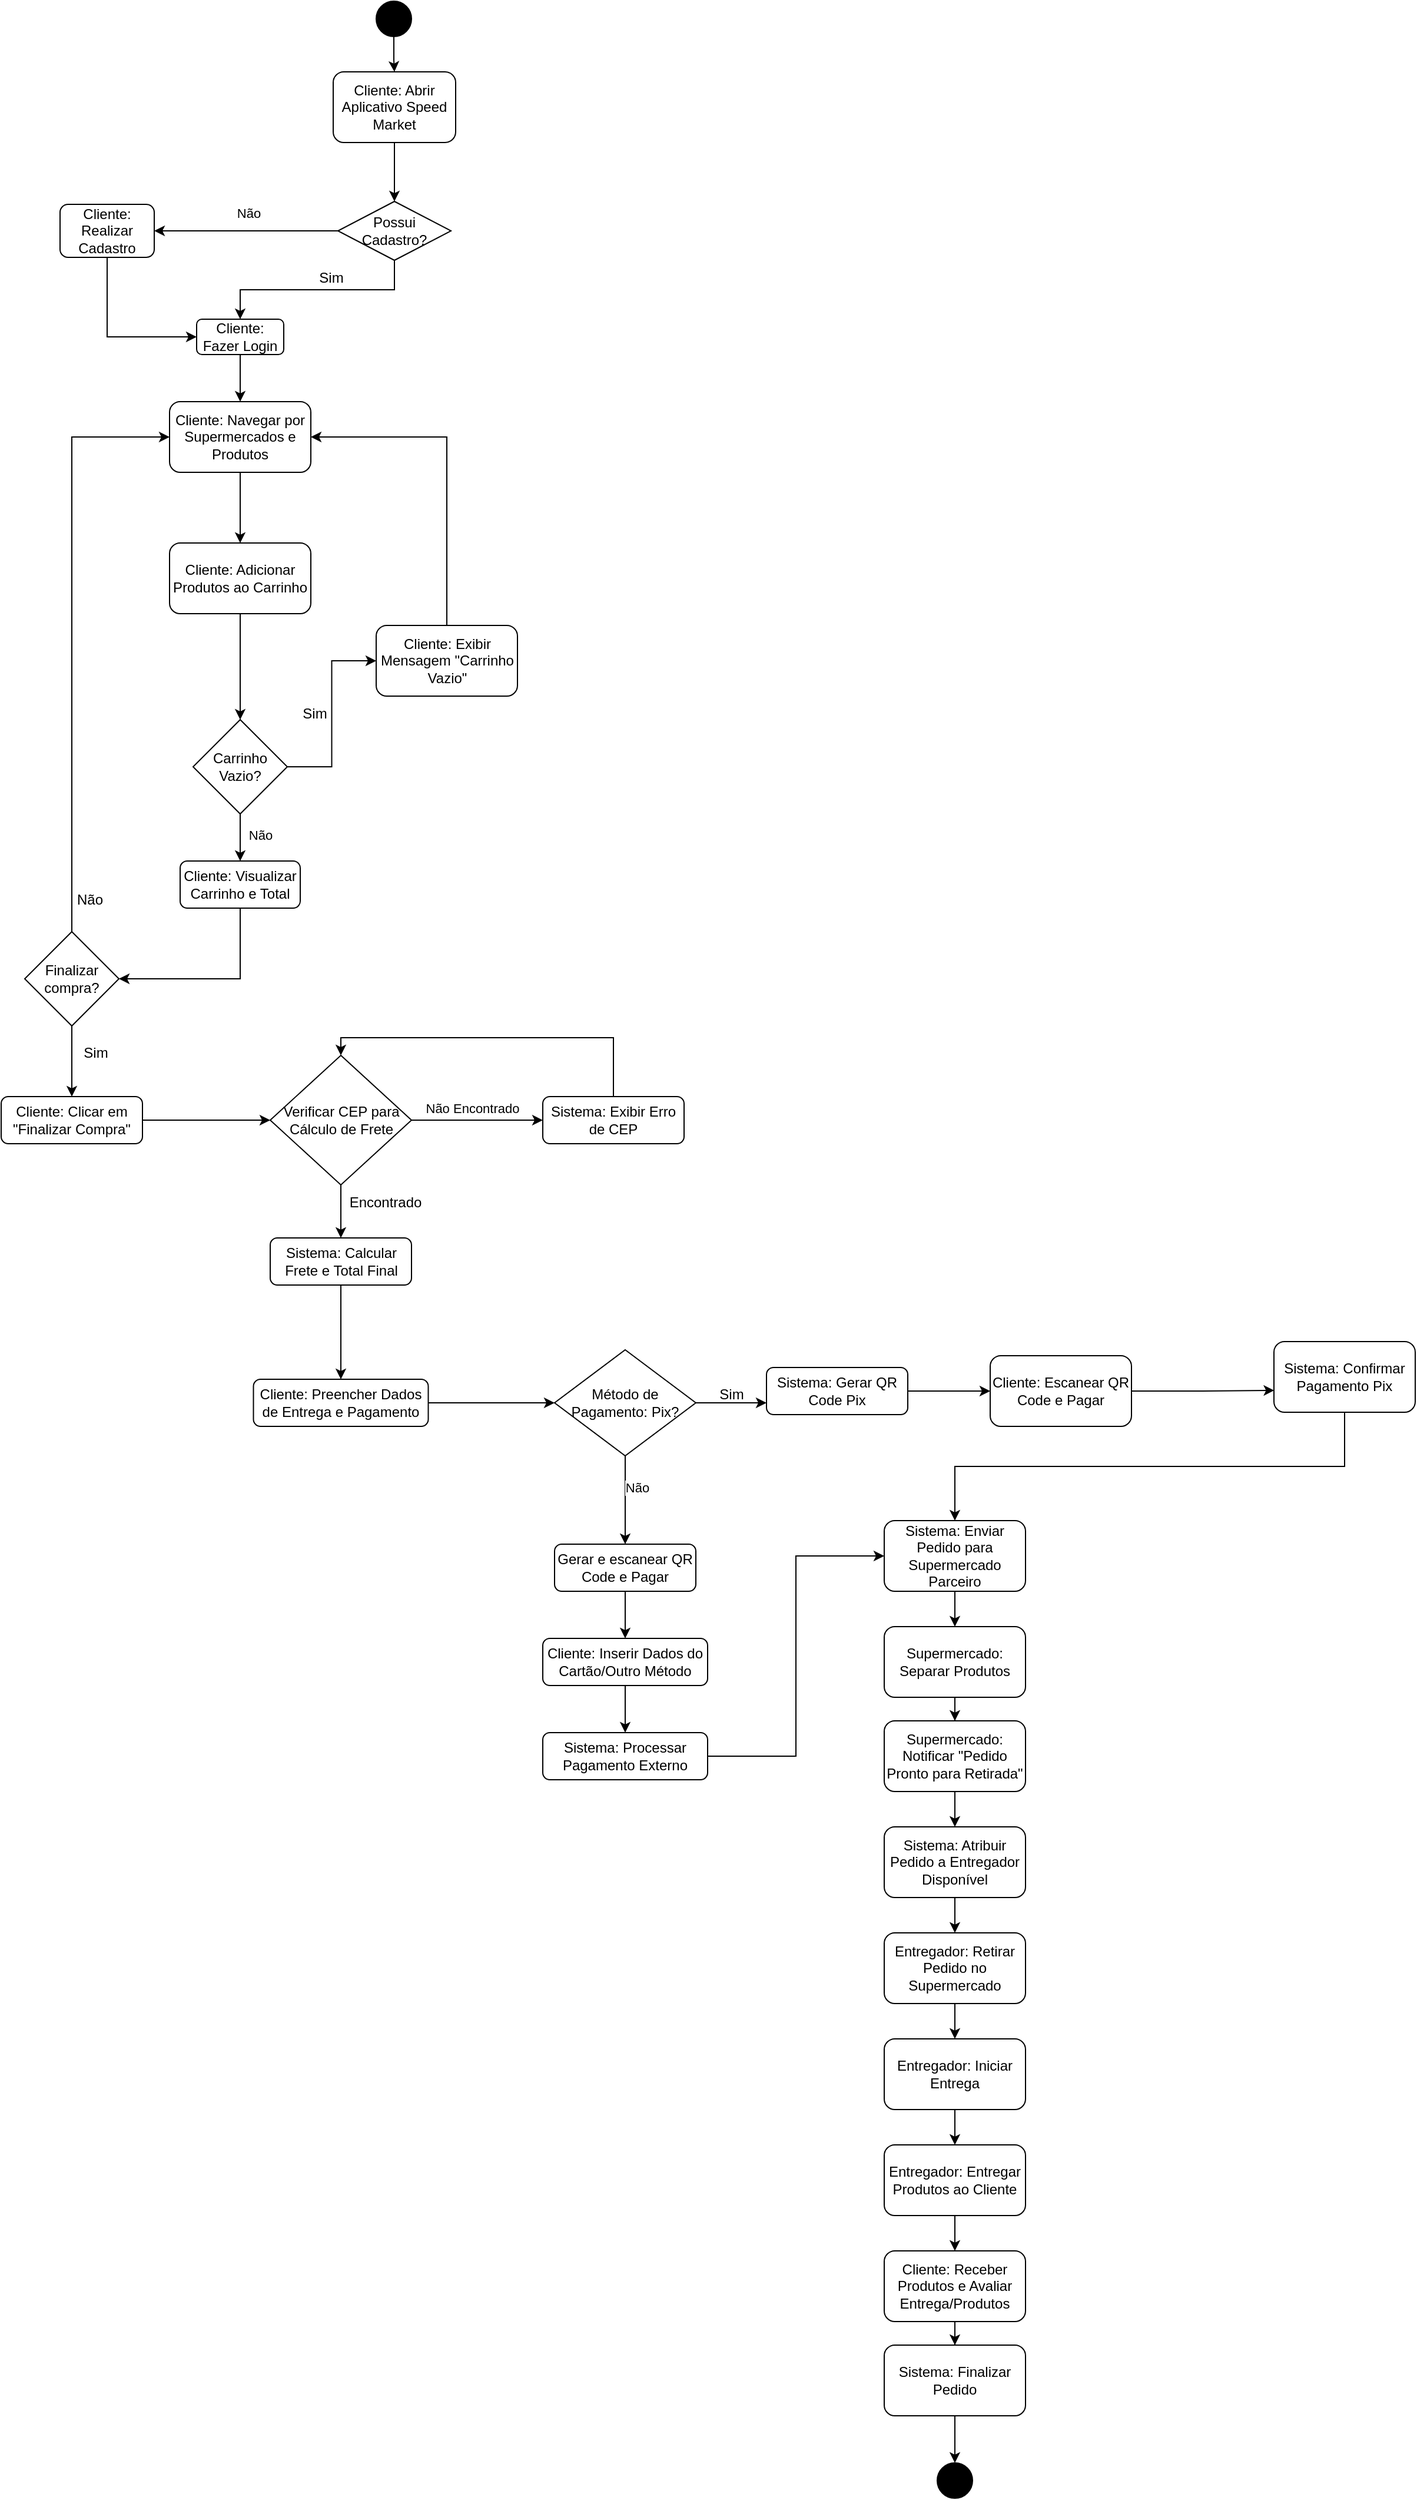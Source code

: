 <mxfile version="27.1.3">
  <diagram name="Página-1" id="RCkwSRieFi2VxH82FPsX">
    <mxGraphModel dx="1895" dy="1022" grid="1" gridSize="10" guides="1" tooltips="1" connect="1" arrows="1" fold="1" page="1" pageScale="1" pageWidth="827" pageHeight="1169" math="0" shadow="0">
      <root>
        <mxCell id="0" />
        <mxCell id="1" parent="0" />
        <mxCell id="N4ovOgpXW6UhhT6kRUzo-10" style="edgeStyle=orthogonalEdgeStyle;rounded=0;orthogonalLoop=1;jettySize=auto;html=1;exitX=0.5;exitY=1;exitDx=0;exitDy=0;" edge="1" parent="1" source="N4ovOgpXW6UhhT6kRUzo-1" target="N4ovOgpXW6UhhT6kRUzo-2">
          <mxGeometry relative="1" as="geometry" />
        </mxCell>
        <mxCell id="N4ovOgpXW6UhhT6kRUzo-1" value="" style="ellipse;whiteSpace=wrap;html=1;aspect=fixed;gradientColor=none;fillColor=#000000;" vertex="1" parent="1">
          <mxGeometry x="418.5" y="10" width="30" height="30" as="geometry" />
        </mxCell>
        <mxCell id="N4ovOgpXW6UhhT6kRUzo-9" style="edgeStyle=orthogonalEdgeStyle;rounded=0;orthogonalLoop=1;jettySize=auto;html=1;exitX=0.5;exitY=1;exitDx=0;exitDy=0;entryX=0.5;entryY=0;entryDx=0;entryDy=0;" edge="1" parent="1" source="N4ovOgpXW6UhhT6kRUzo-2" target="N4ovOgpXW6UhhT6kRUzo-3">
          <mxGeometry relative="1" as="geometry" />
        </mxCell>
        <mxCell id="N4ovOgpXW6UhhT6kRUzo-2" value="Cliente: Abrir Aplicativo Speed Market" style="rounded=1;whiteSpace=wrap;html=1;" vertex="1" parent="1">
          <mxGeometry x="382" y="70" width="104" height="60" as="geometry" />
        </mxCell>
        <mxCell id="N4ovOgpXW6UhhT6kRUzo-7" style="edgeStyle=orthogonalEdgeStyle;rounded=0;orthogonalLoop=1;jettySize=auto;html=1;exitX=0.5;exitY=1;exitDx=0;exitDy=0;" edge="1" parent="1" source="N4ovOgpXW6UhhT6kRUzo-3" target="N4ovOgpXW6UhhT6kRUzo-6">
          <mxGeometry relative="1" as="geometry" />
        </mxCell>
        <mxCell id="N4ovOgpXW6UhhT6kRUzo-8" style="edgeStyle=orthogonalEdgeStyle;rounded=0;orthogonalLoop=1;jettySize=auto;html=1;exitX=0;exitY=0.5;exitDx=0;exitDy=0;entryX=1;entryY=0.5;entryDx=0;entryDy=0;" edge="1" parent="1" source="N4ovOgpXW6UhhT6kRUzo-3" target="N4ovOgpXW6UhhT6kRUzo-5">
          <mxGeometry relative="1" as="geometry" />
        </mxCell>
        <mxCell id="N4ovOgpXW6UhhT6kRUzo-12" value="Não" style="edgeLabel;html=1;align=center;verticalAlign=middle;resizable=0;points=[];" vertex="1" connectable="0" parent="N4ovOgpXW6UhhT6kRUzo-8">
          <mxGeometry x="-0.313" y="4" relative="1" as="geometry">
            <mxPoint x="-23" y="-19" as="offset" />
          </mxGeometry>
        </mxCell>
        <mxCell id="N4ovOgpXW6UhhT6kRUzo-3" value="Possui Cadastro?" style="rhombus;whiteSpace=wrap;html=1;" vertex="1" parent="1">
          <mxGeometry x="386" y="180" width="96" height="50" as="geometry" />
        </mxCell>
        <mxCell id="N4ovOgpXW6UhhT6kRUzo-11" style="edgeStyle=orthogonalEdgeStyle;rounded=0;orthogonalLoop=1;jettySize=auto;html=1;exitX=0.5;exitY=1;exitDx=0;exitDy=0;entryX=0;entryY=0.5;entryDx=0;entryDy=0;" edge="1" parent="1" source="N4ovOgpXW6UhhT6kRUzo-5" target="N4ovOgpXW6UhhT6kRUzo-6">
          <mxGeometry relative="1" as="geometry" />
        </mxCell>
        <mxCell id="N4ovOgpXW6UhhT6kRUzo-5" value="Cliente: Realizar Cadastro" style="rounded=1;whiteSpace=wrap;html=1;" vertex="1" parent="1">
          <mxGeometry x="150" y="182.5" width="80" height="45" as="geometry" />
        </mxCell>
        <mxCell id="N4ovOgpXW6UhhT6kRUzo-17" style="edgeStyle=orthogonalEdgeStyle;rounded=0;orthogonalLoop=1;jettySize=auto;html=1;exitX=0.5;exitY=1;exitDx=0;exitDy=0;entryX=0.5;entryY=0;entryDx=0;entryDy=0;" edge="1" parent="1" source="N4ovOgpXW6UhhT6kRUzo-6" target="N4ovOgpXW6UhhT6kRUzo-14">
          <mxGeometry relative="1" as="geometry" />
        </mxCell>
        <mxCell id="N4ovOgpXW6UhhT6kRUzo-6" value="Cliente: Fazer Login" style="rounded=1;whiteSpace=wrap;html=1;" vertex="1" parent="1">
          <mxGeometry x="266" y="280" width="74" height="30" as="geometry" />
        </mxCell>
        <mxCell id="N4ovOgpXW6UhhT6kRUzo-13" value="Sim" style="text;html=1;align=center;verticalAlign=middle;resizable=0;points=[];autosize=1;strokeColor=none;fillColor=none;" vertex="1" parent="1">
          <mxGeometry x="360" y="230" width="40" height="30" as="geometry" />
        </mxCell>
        <mxCell id="N4ovOgpXW6UhhT6kRUzo-18" style="edgeStyle=orthogonalEdgeStyle;rounded=0;orthogonalLoop=1;jettySize=auto;html=1;exitX=0.5;exitY=1;exitDx=0;exitDy=0;" edge="1" parent="1" source="N4ovOgpXW6UhhT6kRUzo-56" target="N4ovOgpXW6UhhT6kRUzo-15">
          <mxGeometry relative="1" as="geometry" />
        </mxCell>
        <mxCell id="N4ovOgpXW6UhhT6kRUzo-14" value="Cliente: Navegar por Supermercados e Produtos" style="rounded=1;whiteSpace=wrap;html=1;" vertex="1" parent="1">
          <mxGeometry x="243" y="350" width="120" height="60" as="geometry" />
        </mxCell>
        <mxCell id="N4ovOgpXW6UhhT6kRUzo-23" style="edgeStyle=orthogonalEdgeStyle;rounded=0;orthogonalLoop=1;jettySize=auto;html=1;exitX=1;exitY=0.5;exitDx=0;exitDy=0;entryX=0.5;entryY=0;entryDx=0;entryDy=0;" edge="1" parent="1" source="N4ovOgpXW6UhhT6kRUzo-15" target="N4ovOgpXW6UhhT6kRUzo-22">
          <mxGeometry relative="1" as="geometry" />
        </mxCell>
        <mxCell id="N4ovOgpXW6UhhT6kRUzo-24" value="Não" style="edgeLabel;html=1;align=center;verticalAlign=middle;resizable=0;points=[];" vertex="1" connectable="0" parent="N4ovOgpXW6UhhT6kRUzo-23">
          <mxGeometry x="-0.126" y="-1" relative="1" as="geometry">
            <mxPoint x="18" as="offset" />
          </mxGeometry>
        </mxCell>
        <mxCell id="N4ovOgpXW6UhhT6kRUzo-58" style="edgeStyle=orthogonalEdgeStyle;rounded=0;orthogonalLoop=1;jettySize=auto;html=1;exitX=0.5;exitY=0;exitDx=0;exitDy=0;entryX=0;entryY=0.5;entryDx=0;entryDy=0;" edge="1" parent="1" source="N4ovOgpXW6UhhT6kRUzo-15" target="N4ovOgpXW6UhhT6kRUzo-16">
          <mxGeometry relative="1" as="geometry" />
        </mxCell>
        <mxCell id="N4ovOgpXW6UhhT6kRUzo-15" value="Carrinho Vazio?" style="rhombus;whiteSpace=wrap;html=1;direction=south;" vertex="1" parent="1">
          <mxGeometry x="263" y="620" width="80" height="80" as="geometry" />
        </mxCell>
        <mxCell id="N4ovOgpXW6UhhT6kRUzo-20" style="edgeStyle=orthogonalEdgeStyle;rounded=0;orthogonalLoop=1;jettySize=auto;html=1;exitX=0.5;exitY=0;exitDx=0;exitDy=0;entryX=1;entryY=0.5;entryDx=0;entryDy=0;" edge="1" parent="1" source="N4ovOgpXW6UhhT6kRUzo-16" target="N4ovOgpXW6UhhT6kRUzo-14">
          <mxGeometry relative="1" as="geometry" />
        </mxCell>
        <mxCell id="N4ovOgpXW6UhhT6kRUzo-16" value="Cliente: Exibir Mensagem &quot;Carrinho Vazio&quot;" style="rounded=1;whiteSpace=wrap;html=1;" vertex="1" parent="1">
          <mxGeometry x="418.5" y="540" width="120" height="60" as="geometry" />
        </mxCell>
        <mxCell id="N4ovOgpXW6UhhT6kRUzo-21" value="Sim" style="text;html=1;align=center;verticalAlign=middle;resizable=0;points=[];autosize=1;strokeColor=none;fillColor=none;" vertex="1" parent="1">
          <mxGeometry x="346" y="600" width="40" height="30" as="geometry" />
        </mxCell>
        <mxCell id="N4ovOgpXW6UhhT6kRUzo-27" style="edgeStyle=orthogonalEdgeStyle;rounded=0;orthogonalLoop=1;jettySize=auto;html=1;exitX=0.5;exitY=1;exitDx=0;exitDy=0;entryX=1;entryY=0.5;entryDx=0;entryDy=0;" edge="1" parent="1" source="N4ovOgpXW6UhhT6kRUzo-22" target="N4ovOgpXW6UhhT6kRUzo-26">
          <mxGeometry relative="1" as="geometry" />
        </mxCell>
        <mxCell id="N4ovOgpXW6UhhT6kRUzo-22" value="Cliente: Visualizar Carrinho e Total" style="rounded=1;whiteSpace=wrap;html=1;" vertex="1" parent="1">
          <mxGeometry x="252" y="740" width="102" height="40" as="geometry" />
        </mxCell>
        <mxCell id="N4ovOgpXW6UhhT6kRUzo-35" style="edgeStyle=orthogonalEdgeStyle;rounded=0;orthogonalLoop=1;jettySize=auto;html=1;exitX=1;exitY=0.5;exitDx=0;exitDy=0;entryX=0;entryY=0.5;entryDx=0;entryDy=0;" edge="1" parent="1" source="N4ovOgpXW6UhhT6kRUzo-25" target="N4ovOgpXW6UhhT6kRUzo-32">
          <mxGeometry relative="1" as="geometry" />
        </mxCell>
        <mxCell id="N4ovOgpXW6UhhT6kRUzo-25" value="Cliente: Clicar em &quot;Finalizar Compra&quot;" style="rounded=1;whiteSpace=wrap;html=1;" vertex="1" parent="1">
          <mxGeometry x="100" y="940" width="120" height="40" as="geometry" />
        </mxCell>
        <mxCell id="N4ovOgpXW6UhhT6kRUzo-28" style="edgeStyle=orthogonalEdgeStyle;rounded=0;orthogonalLoop=1;jettySize=auto;html=1;exitX=0.5;exitY=0;exitDx=0;exitDy=0;entryX=0;entryY=0.5;entryDx=0;entryDy=0;" edge="1" parent="1" source="N4ovOgpXW6UhhT6kRUzo-26" target="N4ovOgpXW6UhhT6kRUzo-14">
          <mxGeometry relative="1" as="geometry" />
        </mxCell>
        <mxCell id="N4ovOgpXW6UhhT6kRUzo-29" style="edgeStyle=orthogonalEdgeStyle;rounded=0;orthogonalLoop=1;jettySize=auto;html=1;exitX=0.5;exitY=1;exitDx=0;exitDy=0;entryX=0.5;entryY=0;entryDx=0;entryDy=0;" edge="1" parent="1" source="N4ovOgpXW6UhhT6kRUzo-26" target="N4ovOgpXW6UhhT6kRUzo-25">
          <mxGeometry relative="1" as="geometry" />
        </mxCell>
        <mxCell id="N4ovOgpXW6UhhT6kRUzo-26" value="Finalizar compra?" style="rhombus;whiteSpace=wrap;html=1;" vertex="1" parent="1">
          <mxGeometry x="120" y="800" width="80" height="80" as="geometry" />
        </mxCell>
        <mxCell id="N4ovOgpXW6UhhT6kRUzo-30" value="Sim" style="text;html=1;align=center;verticalAlign=middle;resizable=0;points=[];autosize=1;strokeColor=none;fillColor=none;" vertex="1" parent="1">
          <mxGeometry x="160" y="888" width="40" height="30" as="geometry" />
        </mxCell>
        <mxCell id="N4ovOgpXW6UhhT6kRUzo-31" value="Não" style="text;html=1;align=center;verticalAlign=middle;resizable=0;points=[];autosize=1;strokeColor=none;fillColor=none;" vertex="1" parent="1">
          <mxGeometry x="150" y="758" width="50" height="30" as="geometry" />
        </mxCell>
        <mxCell id="N4ovOgpXW6UhhT6kRUzo-37" style="edgeStyle=orthogonalEdgeStyle;rounded=0;orthogonalLoop=1;jettySize=auto;html=1;exitX=0.5;exitY=1;exitDx=0;exitDy=0;" edge="1" parent="1" source="N4ovOgpXW6UhhT6kRUzo-32" target="N4ovOgpXW6UhhT6kRUzo-36">
          <mxGeometry relative="1" as="geometry" />
        </mxCell>
        <mxCell id="N4ovOgpXW6UhhT6kRUzo-40" style="edgeStyle=orthogonalEdgeStyle;rounded=0;orthogonalLoop=1;jettySize=auto;html=1;exitX=1;exitY=0.5;exitDx=0;exitDy=0;entryX=0;entryY=0.5;entryDx=0;entryDy=0;" edge="1" parent="1" source="N4ovOgpXW6UhhT6kRUzo-32" target="N4ovOgpXW6UhhT6kRUzo-33">
          <mxGeometry relative="1" as="geometry" />
        </mxCell>
        <mxCell id="N4ovOgpXW6UhhT6kRUzo-32" value="Verificar CEP para Cálculo de Frete" style="rhombus;whiteSpace=wrap;html=1;" vertex="1" parent="1">
          <mxGeometry x="328.5" y="905" width="120" height="110" as="geometry" />
        </mxCell>
        <mxCell id="N4ovOgpXW6UhhT6kRUzo-34" style="edgeStyle=orthogonalEdgeStyle;rounded=0;orthogonalLoop=1;jettySize=auto;html=1;exitX=0.5;exitY=0;exitDx=0;exitDy=0;entryX=0.5;entryY=0;entryDx=0;entryDy=0;" edge="1" parent="1" source="N4ovOgpXW6UhhT6kRUzo-33" target="N4ovOgpXW6UhhT6kRUzo-32">
          <mxGeometry relative="1" as="geometry">
            <Array as="points">
              <mxPoint x="620" y="890" />
              <mxPoint x="389" y="890" />
            </Array>
          </mxGeometry>
        </mxCell>
        <mxCell id="N4ovOgpXW6UhhT6kRUzo-39" value="Não Encontrado" style="edgeLabel;html=1;align=center;verticalAlign=middle;resizable=0;points=[];" vertex="1" connectable="0" parent="N4ovOgpXW6UhhT6kRUzo-34">
          <mxGeometry x="-0.004" y="-1" relative="1" as="geometry">
            <mxPoint x="-23" y="61" as="offset" />
          </mxGeometry>
        </mxCell>
        <mxCell id="N4ovOgpXW6UhhT6kRUzo-33" value="Sistema: Exibir Erro de CEP" style="rounded=1;whiteSpace=wrap;html=1;" vertex="1" parent="1">
          <mxGeometry x="560" y="940" width="120" height="40" as="geometry" />
        </mxCell>
        <mxCell id="N4ovOgpXW6UhhT6kRUzo-42" style="edgeStyle=orthogonalEdgeStyle;rounded=0;orthogonalLoop=1;jettySize=auto;html=1;exitX=0.5;exitY=1;exitDx=0;exitDy=0;entryX=0.5;entryY=0;entryDx=0;entryDy=0;" edge="1" parent="1" source="N4ovOgpXW6UhhT6kRUzo-36" target="N4ovOgpXW6UhhT6kRUzo-41">
          <mxGeometry relative="1" as="geometry" />
        </mxCell>
        <mxCell id="N4ovOgpXW6UhhT6kRUzo-36" value="Sistema: Calcular Frete e Total Final" style="rounded=1;whiteSpace=wrap;html=1;" vertex="1" parent="1">
          <mxGeometry x="328.5" y="1060" width="120" height="40" as="geometry" />
        </mxCell>
        <mxCell id="N4ovOgpXW6UhhT6kRUzo-38" value="Encontrado" style="text;html=1;align=center;verticalAlign=middle;resizable=0;points=[];autosize=1;strokeColor=none;fillColor=none;" vertex="1" parent="1">
          <mxGeometry x="386" y="1015" width="80" height="30" as="geometry" />
        </mxCell>
        <mxCell id="N4ovOgpXW6UhhT6kRUzo-50" style="edgeStyle=orthogonalEdgeStyle;rounded=0;orthogonalLoop=1;jettySize=auto;html=1;exitX=1;exitY=0.5;exitDx=0;exitDy=0;entryX=0;entryY=0.5;entryDx=0;entryDy=0;" edge="1" parent="1" source="N4ovOgpXW6UhhT6kRUzo-41" target="N4ovOgpXW6UhhT6kRUzo-43">
          <mxGeometry relative="1" as="geometry" />
        </mxCell>
        <mxCell id="N4ovOgpXW6UhhT6kRUzo-41" value="Cliente: Preencher Dados de Entrega e Pagamento" style="rounded=1;whiteSpace=wrap;html=1;" vertex="1" parent="1">
          <mxGeometry x="314.25" y="1180" width="148.5" height="40" as="geometry" />
        </mxCell>
        <mxCell id="N4ovOgpXW6UhhT6kRUzo-49" style="edgeStyle=orthogonalEdgeStyle;rounded=0;orthogonalLoop=1;jettySize=auto;html=1;exitX=1;exitY=0.5;exitDx=0;exitDy=0;entryX=0;entryY=0.75;entryDx=0;entryDy=0;" edge="1" parent="1" source="N4ovOgpXW6UhhT6kRUzo-43" target="N4ovOgpXW6UhhT6kRUzo-44">
          <mxGeometry relative="1" as="geometry" />
        </mxCell>
        <mxCell id="N4ovOgpXW6UhhT6kRUzo-52" style="edgeStyle=orthogonalEdgeStyle;rounded=0;orthogonalLoop=1;jettySize=auto;html=1;exitX=0.5;exitY=1;exitDx=0;exitDy=0;entryX=0.5;entryY=0;entryDx=0;entryDy=0;" edge="1" parent="1" source="N4ovOgpXW6UhhT6kRUzo-43" target="N4ovOgpXW6UhhT6kRUzo-51">
          <mxGeometry relative="1" as="geometry" />
        </mxCell>
        <mxCell id="N4ovOgpXW6UhhT6kRUzo-53" value="Não" style="edgeLabel;html=1;align=center;verticalAlign=middle;resizable=0;points=[];" vertex="1" connectable="0" parent="N4ovOgpXW6UhhT6kRUzo-52">
          <mxGeometry x="-0.253" y="6" relative="1" as="geometry">
            <mxPoint x="4" y="-1" as="offset" />
          </mxGeometry>
        </mxCell>
        <mxCell id="N4ovOgpXW6UhhT6kRUzo-43" value="Método de Pagamento: Pix?" style="rhombus;whiteSpace=wrap;html=1;" vertex="1" parent="1">
          <mxGeometry x="570" y="1155" width="120" height="90" as="geometry" />
        </mxCell>
        <mxCell id="N4ovOgpXW6UhhT6kRUzo-47" style="edgeStyle=orthogonalEdgeStyle;rounded=0;orthogonalLoop=1;jettySize=auto;html=1;exitX=1;exitY=0.5;exitDx=0;exitDy=0;" edge="1" parent="1" source="N4ovOgpXW6UhhT6kRUzo-44" target="N4ovOgpXW6UhhT6kRUzo-59">
          <mxGeometry relative="1" as="geometry" />
        </mxCell>
        <mxCell id="N4ovOgpXW6UhhT6kRUzo-44" value="Sistema: Gerar QR Code Pix" style="rounded=1;whiteSpace=wrap;html=1;" vertex="1" parent="1">
          <mxGeometry x="750" y="1170" width="120" height="40" as="geometry" />
        </mxCell>
        <mxCell id="N4ovOgpXW6UhhT6kRUzo-66" style="edgeStyle=orthogonalEdgeStyle;rounded=0;orthogonalLoop=1;jettySize=auto;html=1;exitX=0.5;exitY=1;exitDx=0;exitDy=0;entryX=0.5;entryY=0;entryDx=0;entryDy=0;" edge="1" parent="1" source="N4ovOgpXW6UhhT6kRUzo-51" target="N4ovOgpXW6UhhT6kRUzo-61">
          <mxGeometry relative="1" as="geometry" />
        </mxCell>
        <mxCell id="N4ovOgpXW6UhhT6kRUzo-51" value="Gerar e escanear QR Code e Pagar" style="rounded=1;whiteSpace=wrap;html=1;" vertex="1" parent="1">
          <mxGeometry x="570" y="1320" width="120" height="40" as="geometry" />
        </mxCell>
        <mxCell id="N4ovOgpXW6UhhT6kRUzo-54" value="Sim" style="text;html=1;align=center;verticalAlign=middle;resizable=0;points=[];autosize=1;strokeColor=none;fillColor=none;" vertex="1" parent="1">
          <mxGeometry x="700" y="1178" width="40" height="30" as="geometry" />
        </mxCell>
        <mxCell id="N4ovOgpXW6UhhT6kRUzo-57" value="" style="edgeStyle=orthogonalEdgeStyle;rounded=0;orthogonalLoop=1;jettySize=auto;html=1;exitX=0.5;exitY=1;exitDx=0;exitDy=0;" edge="1" parent="1" source="N4ovOgpXW6UhhT6kRUzo-14" target="N4ovOgpXW6UhhT6kRUzo-56">
          <mxGeometry relative="1" as="geometry">
            <mxPoint x="303" y="410" as="sourcePoint" />
            <mxPoint x="303" y="620" as="targetPoint" />
          </mxGeometry>
        </mxCell>
        <mxCell id="N4ovOgpXW6UhhT6kRUzo-56" value="Cliente: Adicionar Produtos ao Carrinho" style="rounded=1;whiteSpace=wrap;html=1;" vertex="1" parent="1">
          <mxGeometry x="243" y="470" width="120" height="60" as="geometry" />
        </mxCell>
        <mxCell id="N4ovOgpXW6UhhT6kRUzo-60" style="edgeStyle=orthogonalEdgeStyle;rounded=0;orthogonalLoop=1;jettySize=auto;html=1;exitX=1;exitY=0.5;exitDx=0;exitDy=0;entryX=0.002;entryY=0.691;entryDx=0;entryDy=0;entryPerimeter=0;" edge="1" parent="1" source="N4ovOgpXW6UhhT6kRUzo-59" target="N4ovOgpXW6UhhT6kRUzo-64">
          <mxGeometry relative="1" as="geometry">
            <mxPoint x="1110" y="1190" as="targetPoint" />
          </mxGeometry>
        </mxCell>
        <mxCell id="N4ovOgpXW6UhhT6kRUzo-59" value="Cliente: Escanear QR Code e Pagar" style="rounded=1;whiteSpace=wrap;html=1;" vertex="1" parent="1">
          <mxGeometry x="940" y="1160" width="120" height="60" as="geometry" />
        </mxCell>
        <mxCell id="N4ovOgpXW6UhhT6kRUzo-67" style="edgeStyle=orthogonalEdgeStyle;rounded=0;orthogonalLoop=1;jettySize=auto;html=1;exitX=0.5;exitY=1;exitDx=0;exitDy=0;entryX=0.5;entryY=0;entryDx=0;entryDy=0;" edge="1" parent="1" source="N4ovOgpXW6UhhT6kRUzo-61" target="N4ovOgpXW6UhhT6kRUzo-62">
          <mxGeometry relative="1" as="geometry" />
        </mxCell>
        <mxCell id="N4ovOgpXW6UhhT6kRUzo-61" value="Cliente: Inserir Dados do Cartão/Outro Método" style="rounded=1;whiteSpace=wrap;html=1;" vertex="1" parent="1">
          <mxGeometry x="560" y="1400" width="140" height="40" as="geometry" />
        </mxCell>
        <mxCell id="N4ovOgpXW6UhhT6kRUzo-69" style="edgeStyle=orthogonalEdgeStyle;rounded=0;orthogonalLoop=1;jettySize=auto;html=1;exitX=1;exitY=0.5;exitDx=0;exitDy=0;entryX=0;entryY=0.5;entryDx=0;entryDy=0;" edge="1" parent="1" source="N4ovOgpXW6UhhT6kRUzo-62" target="N4ovOgpXW6UhhT6kRUzo-68">
          <mxGeometry relative="1" as="geometry" />
        </mxCell>
        <mxCell id="N4ovOgpXW6UhhT6kRUzo-62" value="Sistema: Processar Pagamento Externo" style="rounded=1;whiteSpace=wrap;html=1;" vertex="1" parent="1">
          <mxGeometry x="560" y="1480" width="140" height="40" as="geometry" />
        </mxCell>
        <mxCell id="N4ovOgpXW6UhhT6kRUzo-70" style="edgeStyle=orthogonalEdgeStyle;rounded=0;orthogonalLoop=1;jettySize=auto;html=1;exitX=0.5;exitY=1;exitDx=0;exitDy=0;entryX=0.5;entryY=0;entryDx=0;entryDy=0;" edge="1" parent="1" source="N4ovOgpXW6UhhT6kRUzo-64" target="N4ovOgpXW6UhhT6kRUzo-68">
          <mxGeometry relative="1" as="geometry" />
        </mxCell>
        <mxCell id="N4ovOgpXW6UhhT6kRUzo-64" value="Sistema: Confirmar Pagamento Pix" style="rounded=1;whiteSpace=wrap;html=1;" vertex="1" parent="1">
          <mxGeometry x="1181" y="1148" width="120" height="60" as="geometry" />
        </mxCell>
        <mxCell id="N4ovOgpXW6UhhT6kRUzo-80" style="edgeStyle=orthogonalEdgeStyle;rounded=0;orthogonalLoop=1;jettySize=auto;html=1;exitX=0.5;exitY=1;exitDx=0;exitDy=0;entryX=0.5;entryY=0;entryDx=0;entryDy=0;" edge="1" parent="1" source="N4ovOgpXW6UhhT6kRUzo-68" target="N4ovOgpXW6UhhT6kRUzo-71">
          <mxGeometry relative="1" as="geometry" />
        </mxCell>
        <mxCell id="N4ovOgpXW6UhhT6kRUzo-68" value="Sistema: Enviar Pedido para Supermercado Parceiro" style="rounded=1;whiteSpace=wrap;html=1;" vertex="1" parent="1">
          <mxGeometry x="850" y="1300" width="120" height="60" as="geometry" />
        </mxCell>
        <mxCell id="N4ovOgpXW6UhhT6kRUzo-81" style="edgeStyle=orthogonalEdgeStyle;rounded=0;orthogonalLoop=1;jettySize=auto;html=1;exitX=0.5;exitY=1;exitDx=0;exitDy=0;" edge="1" parent="1" source="N4ovOgpXW6UhhT6kRUzo-71" target="N4ovOgpXW6UhhT6kRUzo-72">
          <mxGeometry relative="1" as="geometry" />
        </mxCell>
        <mxCell id="N4ovOgpXW6UhhT6kRUzo-71" value="Supermercado: Separar Produtos" style="rounded=1;whiteSpace=wrap;html=1;" vertex="1" parent="1">
          <mxGeometry x="850" y="1390" width="120" height="60" as="geometry" />
        </mxCell>
        <mxCell id="N4ovOgpXW6UhhT6kRUzo-82" style="edgeStyle=orthogonalEdgeStyle;rounded=0;orthogonalLoop=1;jettySize=auto;html=1;exitX=0.5;exitY=1;exitDx=0;exitDy=0;entryX=0.5;entryY=0;entryDx=0;entryDy=0;" edge="1" parent="1" source="N4ovOgpXW6UhhT6kRUzo-72" target="N4ovOgpXW6UhhT6kRUzo-73">
          <mxGeometry relative="1" as="geometry" />
        </mxCell>
        <mxCell id="N4ovOgpXW6UhhT6kRUzo-72" value="Supermercado: Notificar &quot;Pedido Pronto para Retirada&quot;" style="rounded=1;whiteSpace=wrap;html=1;" vertex="1" parent="1">
          <mxGeometry x="850" y="1470" width="120" height="60" as="geometry" />
        </mxCell>
        <mxCell id="N4ovOgpXW6UhhT6kRUzo-83" style="edgeStyle=orthogonalEdgeStyle;rounded=0;orthogonalLoop=1;jettySize=auto;html=1;exitX=0.5;exitY=1;exitDx=0;exitDy=0;" edge="1" parent="1" source="N4ovOgpXW6UhhT6kRUzo-73" target="N4ovOgpXW6UhhT6kRUzo-74">
          <mxGeometry relative="1" as="geometry" />
        </mxCell>
        <mxCell id="N4ovOgpXW6UhhT6kRUzo-73" value="Sistema: Atribuir Pedido a Entregador Disponível" style="rounded=1;whiteSpace=wrap;html=1;" vertex="1" parent="1">
          <mxGeometry x="850" y="1560" width="120" height="60" as="geometry" />
        </mxCell>
        <mxCell id="N4ovOgpXW6UhhT6kRUzo-84" style="edgeStyle=orthogonalEdgeStyle;rounded=0;orthogonalLoop=1;jettySize=auto;html=1;exitX=0.5;exitY=1;exitDx=0;exitDy=0;" edge="1" parent="1" source="N4ovOgpXW6UhhT6kRUzo-74" target="N4ovOgpXW6UhhT6kRUzo-75">
          <mxGeometry relative="1" as="geometry" />
        </mxCell>
        <mxCell id="N4ovOgpXW6UhhT6kRUzo-74" value="Entregador: Retirar Pedido no Supermercado" style="rounded=1;whiteSpace=wrap;html=1;" vertex="1" parent="1">
          <mxGeometry x="850" y="1650" width="120" height="60" as="geometry" />
        </mxCell>
        <mxCell id="N4ovOgpXW6UhhT6kRUzo-85" style="edgeStyle=orthogonalEdgeStyle;rounded=0;orthogonalLoop=1;jettySize=auto;html=1;exitX=0.5;exitY=1;exitDx=0;exitDy=0;entryX=0.5;entryY=0;entryDx=0;entryDy=0;" edge="1" parent="1" source="N4ovOgpXW6UhhT6kRUzo-75" target="N4ovOgpXW6UhhT6kRUzo-76">
          <mxGeometry relative="1" as="geometry" />
        </mxCell>
        <mxCell id="N4ovOgpXW6UhhT6kRUzo-75" value="Entregador: Iniciar Entrega" style="rounded=1;whiteSpace=wrap;html=1;" vertex="1" parent="1">
          <mxGeometry x="850" y="1740" width="120" height="60" as="geometry" />
        </mxCell>
        <mxCell id="N4ovOgpXW6UhhT6kRUzo-86" style="edgeStyle=orthogonalEdgeStyle;rounded=0;orthogonalLoop=1;jettySize=auto;html=1;exitX=0.5;exitY=1;exitDx=0;exitDy=0;entryX=0.5;entryY=0;entryDx=0;entryDy=0;" edge="1" parent="1" source="N4ovOgpXW6UhhT6kRUzo-76" target="N4ovOgpXW6UhhT6kRUzo-78">
          <mxGeometry relative="1" as="geometry" />
        </mxCell>
        <mxCell id="N4ovOgpXW6UhhT6kRUzo-76" value="Entregador: Entregar Produtos ao Cliente" style="rounded=1;whiteSpace=wrap;html=1;" vertex="1" parent="1">
          <mxGeometry x="850" y="1830" width="120" height="60" as="geometry" />
        </mxCell>
        <mxCell id="N4ovOgpXW6UhhT6kRUzo-87" style="edgeStyle=orthogonalEdgeStyle;rounded=0;orthogonalLoop=1;jettySize=auto;html=1;exitX=0.5;exitY=1;exitDx=0;exitDy=0;" edge="1" parent="1" source="N4ovOgpXW6UhhT6kRUzo-78" target="N4ovOgpXW6UhhT6kRUzo-79">
          <mxGeometry relative="1" as="geometry" />
        </mxCell>
        <mxCell id="N4ovOgpXW6UhhT6kRUzo-78" value="Cliente: Receber Produtos e Avaliar Entrega/Produtos" style="rounded=1;whiteSpace=wrap;html=1;" vertex="1" parent="1">
          <mxGeometry x="850" y="1920" width="120" height="60" as="geometry" />
        </mxCell>
        <mxCell id="N4ovOgpXW6UhhT6kRUzo-90" style="edgeStyle=orthogonalEdgeStyle;rounded=0;orthogonalLoop=1;jettySize=auto;html=1;exitX=0.5;exitY=1;exitDx=0;exitDy=0;entryX=0.5;entryY=0;entryDx=0;entryDy=0;" edge="1" parent="1" source="N4ovOgpXW6UhhT6kRUzo-79" target="N4ovOgpXW6UhhT6kRUzo-89">
          <mxGeometry relative="1" as="geometry" />
        </mxCell>
        <mxCell id="N4ovOgpXW6UhhT6kRUzo-79" value="Sistema: Finalizar Pedido" style="rounded=1;whiteSpace=wrap;html=1;" vertex="1" parent="1">
          <mxGeometry x="850" y="2000" width="120" height="60" as="geometry" />
        </mxCell>
        <mxCell id="N4ovOgpXW6UhhT6kRUzo-89" value="" style="ellipse;whiteSpace=wrap;html=1;aspect=fixed;gradientColor=none;fillColor=#000000;" vertex="1" parent="1">
          <mxGeometry x="895" y="2100" width="30" height="30" as="geometry" />
        </mxCell>
      </root>
    </mxGraphModel>
  </diagram>
</mxfile>
